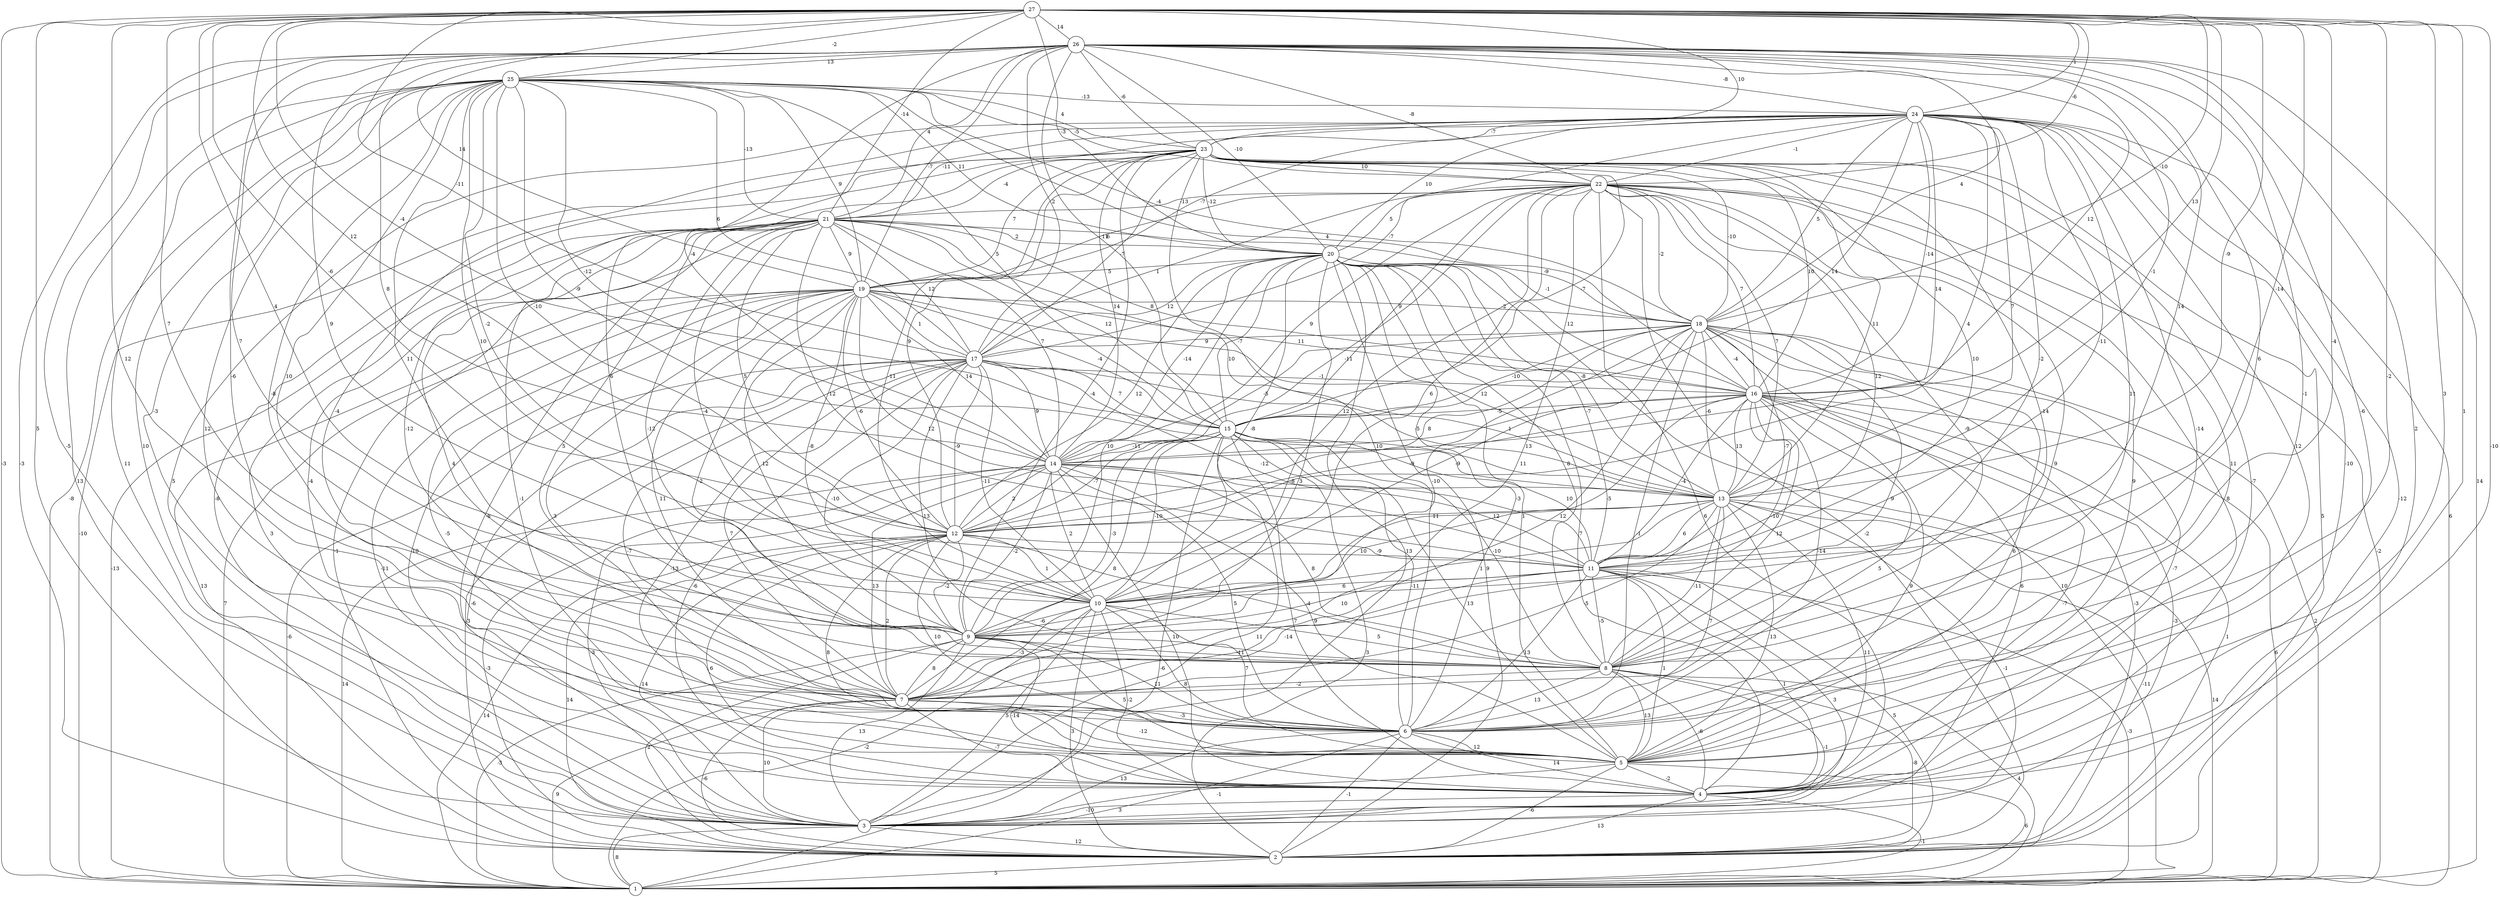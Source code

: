 graph { 
	 fontname="Helvetica,Arial,sans-serif" 
	 node [shape = circle]; 
	 27 -- 1 [label = "-3"];
	 27 -- 2 [label = "-10"];
	 27 -- 3 [label = "5"];
	 27 -- 4 [label = "1"];
	 27 -- 5 [label = "3"];
	 27 -- 6 [label = "-2"];
	 27 -- 7 [label = "12"];
	 27 -- 8 [label = "-4"];
	 27 -- 9 [label = "7"];
	 27 -- 10 [label = "4"];
	 27 -- 11 [label = "-14"];
	 27 -- 12 [label = "-6"];
	 27 -- 13 [label = "-9"];
	 27 -- 14 [label = "12"];
	 27 -- 15 [label = "-4"];
	 27 -- 16 [label = "13"];
	 27 -- 17 [label = "-11"];
	 27 -- 18 [label = "-10"];
	 27 -- 19 [label = "14"];
	 27 -- 20 [label = "-3"];
	 27 -- 21 [label = "-14"];
	 27 -- 22 [label = "-6"];
	 27 -- 23 [label = "10"];
	 27 -- 24 [label = "1"];
	 27 -- 25 [label = "-2"];
	 27 -- 26 [label = "14"];
	 26 -- 1 [label = "14"];
	 26 -- 2 [label = "-3"];
	 26 -- 3 [label = "-5"];
	 26 -- 4 [label = "2"];
	 26 -- 5 [label = "-6"];
	 26 -- 6 [label = "-1"];
	 26 -- 7 [label = "-6"];
	 26 -- 8 [label = "6"];
	 26 -- 9 [label = "7"];
	 26 -- 10 [label = "9"];
	 26 -- 11 [label = "14"];
	 26 -- 12 [label = "8"];
	 26 -- 13 [label = "-1"];
	 26 -- 14 [label = "-4"];
	 26 -- 15 [label = "11"];
	 26 -- 16 [label = "12"];
	 26 -- 17 [label = "2"];
	 26 -- 18 [label = "4"];
	 26 -- 19 [label = "-7"];
	 26 -- 20 [label = "-10"];
	 26 -- 21 [label = "4"];
	 26 -- 22 [label = "-8"];
	 26 -- 23 [label = "-6"];
	 26 -- 24 [label = "-8"];
	 26 -- 25 [label = "13"];
	 25 -- 1 [label = "-8"];
	 25 -- 2 [label = "13"];
	 25 -- 3 [label = "11"];
	 25 -- 4 [label = "10"];
	 25 -- 5 [label = "12"];
	 25 -- 6 [label = "-3"];
	 25 -- 7 [label = "-8"];
	 25 -- 8 [label = "10"];
	 25 -- 9 [label = "11"];
	 25 -- 10 [label = "10"];
	 25 -- 11 [label = "-2"];
	 25 -- 12 [label = "-10"];
	 25 -- 13 [label = "-9"];
	 25 -- 14 [label = "-12"];
	 25 -- 15 [label = "5"];
	 25 -- 16 [label = "4"];
	 25 -- 17 [label = "6"];
	 25 -- 18 [label = "-4"];
	 25 -- 19 [label = "9"];
	 25 -- 20 [label = "11"];
	 25 -- 21 [label = "-13"];
	 25 -- 22 [label = "-5"];
	 25 -- 23 [label = "4"];
	 25 -- 24 [label = "-13"];
	 24 -- 1 [label = "6"];
	 24 -- 2 [label = "-12"];
	 24 -- 3 [label = "5"];
	 24 -- 4 [label = "-10"];
	 24 -- 5 [label = "12"];
	 24 -- 6 [label = "-14"];
	 24 -- 7 [label = "-4"];
	 24 -- 8 [label = "11"];
	 24 -- 9 [label = "6"];
	 24 -- 10 [label = "-2"];
	 24 -- 11 [label = "-11"];
	 24 -- 12 [label = "4"];
	 24 -- 13 [label = "7"];
	 24 -- 14 [label = "14"];
	 24 -- 15 [label = "14"];
	 24 -- 16 [label = "-14"];
	 24 -- 17 [label = "-7"];
	 24 -- 18 [label = "5"];
	 24 -- 19 [label = "-7"];
	 24 -- 20 [label = "10"];
	 24 -- 21 [label = "-11"];
	 24 -- 22 [label = "-1"];
	 24 -- 23 [label = "-7"];
	 23 -- 1 [label = "-10"];
	 23 -- 2 [label = "5"];
	 23 -- 3 [label = "-8"];
	 23 -- 4 [label = "-7"];
	 23 -- 5 [label = "11"];
	 23 -- 6 [label = "10"];
	 23 -- 7 [label = "-12"];
	 23 -- 8 [label = "-14"];
	 23 -- 9 [label = "-4"];
	 23 -- 10 [label = "-11"];
	 23 -- 11 [label = "10"];
	 23 -- 12 [label = "9"];
	 23 -- 13 [label = "11"];
	 23 -- 14 [label = "14"];
	 23 -- 15 [label = "-7"];
	 23 -- 16 [label = "10"];
	 23 -- 17 [label = "-7"];
	 23 -- 18 [label = "-10"];
	 23 -- 19 [label = "7"];
	 23 -- 20 [label = "-12"];
	 23 -- 21 [label = "-4"];
	 23 -- 22 [label = "10"];
	 22 -- 1 [label = "-2"];
	 22 -- 2 [label = "-2"];
	 22 -- 3 [label = "6"];
	 22 -- 4 [label = "8"];
	 22 -- 5 [label = "9"];
	 22 -- 6 [label = "9"];
	 22 -- 7 [label = "13"];
	 22 -- 8 [label = "-9"];
	 22 -- 9 [label = "12"];
	 22 -- 10 [label = "6"];
	 22 -- 11 [label = "12"];
	 22 -- 12 [label = "-11"];
	 22 -- 13 [label = "7"];
	 22 -- 14 [label = "9"];
	 22 -- 15 [label = "9"];
	 22 -- 16 [label = "7"];
	 22 -- 17 [label = "1"];
	 22 -- 18 [label = "-2"];
	 22 -- 19 [label = "6"];
	 22 -- 20 [label = "5"];
	 22 -- 21 [label = "-13"];
	 21 -- 1 [label = "-13"];
	 21 -- 2 [label = "-1"];
	 21 -- 3 [label = "3"];
	 21 -- 4 [label = "-8"];
	 21 -- 5 [label = "-1"];
	 21 -- 6 [label = "-4"];
	 21 -- 7 [label = "4"];
	 21 -- 8 [label = "5"];
	 21 -- 9 [label = "-12"];
	 21 -- 10 [label = "-4"];
	 21 -- 11 [label = "12"];
	 21 -- 12 [label = "5"];
	 21 -- 13 [label = "10"];
	 21 -- 14 [label = "7"];
	 21 -- 15 [label = "12"];
	 21 -- 16 [label = "8"];
	 21 -- 17 [label = "12"];
	 21 -- 18 [label = "-9"];
	 21 -- 19 [label = "9"];
	 21 -- 20 [label = "2"];
	 20 -- 1 [label = "10"];
	 20 -- 2 [label = "9"];
	 20 -- 3 [label = "13"];
	 20 -- 4 [label = "7"];
	 20 -- 5 [label = "1"];
	 20 -- 6 [label = "-3"];
	 20 -- 7 [label = "3"];
	 20 -- 8 [label = "8"];
	 20 -- 9 [label = "10"];
	 20 -- 10 [label = "-8"];
	 20 -- 11 [label = "-7"];
	 20 -- 12 [label = "12"];
	 20 -- 13 [label = "-8"];
	 20 -- 14 [label = "-14"];
	 20 -- 15 [label = "-7"];
	 20 -- 16 [label = "12"];
	 20 -- 17 [label = "12"];
	 20 -- 18 [label = "-1"];
	 20 -- 19 [label = "5"];
	 19 -- 1 [label = "7"];
	 19 -- 2 [label = "13"];
	 19 -- 3 [label = "-11"];
	 19 -- 4 [label = "10"];
	 19 -- 5 [label = "-5"];
	 19 -- 6 [label = "3"];
	 19 -- 7 [label = "11"];
	 19 -- 8 [label = "-2"];
	 19 -- 9 [label = "12"];
	 19 -- 10 [label = "-8"];
	 19 -- 11 [label = "12"];
	 19 -- 12 [label = "-6"];
	 19 -- 13 [label = "12"];
	 19 -- 14 [label = "14"];
	 19 -- 15 [label = "-4"];
	 19 -- 16 [label = "11"];
	 19 -- 17 [label = "1"];
	 19 -- 18 [label = "-2"];
	 18 -- 1 [label = "2"];
	 18 -- 2 [label = "-3"];
	 18 -- 3 [label = "6"];
	 18 -- 4 [label = "-7"];
	 18 -- 5 [label = "6"];
	 18 -- 6 [label = "-1"];
	 18 -- 7 [label = "12"];
	 18 -- 8 [label = "9"];
	 18 -- 9 [label = "-10"];
	 18 -- 10 [label = "-9"];
	 18 -- 11 [label = "-7"];
	 18 -- 12 [label = "8"];
	 18 -- 13 [label = "-6"];
	 18 -- 14 [label = "-5"];
	 18 -- 15 [label = "-10"];
	 18 -- 16 [label = "-4"];
	 18 -- 17 [label = "9"];
	 17 -- 1 [label = "-6"];
	 17 -- 2 [label = "-3"];
	 17 -- 3 [label = "-6"];
	 17 -- 4 [label = "-6"];
	 17 -- 5 [label = "-13"];
	 17 -- 6 [label = "-7"];
	 17 -- 7 [label = "7"];
	 17 -- 8 [label = "13"];
	 17 -- 9 [label = "-10"];
	 17 -- 10 [label = "-11"];
	 17 -- 11 [label = "-12"];
	 17 -- 12 [label = "-9"];
	 17 -- 13 [label = "-5"];
	 17 -- 14 [label = "9"];
	 17 -- 15 [label = "7"];
	 17 -- 16 [label = "-1"];
	 16 -- 1 [label = "6"];
	 16 -- 2 [label = "1"];
	 16 -- 3 [label = "-3"];
	 16 -- 4 [label = "-7"];
	 16 -- 5 [label = "9"];
	 16 -- 6 [label = "5"];
	 16 -- 7 [label = "-14"];
	 16 -- 8 [label = "12"];
	 16 -- 9 [label = "-10"];
	 16 -- 10 [label = "-5"];
	 16 -- 11 [label = "-4"];
	 16 -- 12 [label = "-9"];
	 16 -- 13 [label = "13"];
	 16 -- 14 [label = "1"];
	 16 -- 15 [label = "-5"];
	 15 -- 1 [label = "-6"];
	 15 -- 2 [label = "3"];
	 15 -- 3 [label = "11"];
	 15 -- 4 [label = "7"];
	 15 -- 5 [label = "13"];
	 15 -- 6 [label = "-11"];
	 15 -- 7 [label = "8"];
	 15 -- 8 [label = "-10"];
	 15 -- 9 [label = "-3"];
	 15 -- 10 [label = "-10"];
	 15 -- 11 [label = "10"];
	 15 -- 12 [label = "-7"];
	 15 -- 13 [label = "11"];
	 15 -- 14 [label = "-11"];
	 14 -- 1 [label = "14"];
	 14 -- 2 [label = "-3"];
	 14 -- 3 [label = "-3"];
	 14 -- 4 [label = "10"];
	 14 -- 5 [label = "9"];
	 14 -- 6 [label = "5"];
	 14 -- 7 [label = "13"];
	 14 -- 8 [label = "8"];
	 14 -- 9 [label = "-2"];
	 14 -- 10 [label = "2"];
	 14 -- 11 [label = "12"];
	 14 -- 12 [label = "2"];
	 14 -- 13 [label = "-8"];
	 13 -- 1 [label = "14"];
	 13 -- 2 [label = "-11"];
	 13 -- 3 [label = "-1"];
	 13 -- 4 [label = "11"];
	 13 -- 5 [label = "13"];
	 13 -- 6 [label = "7"];
	 13 -- 7 [label = "-5"];
	 13 -- 8 [label = "-11"];
	 13 -- 9 [label = "1"];
	 13 -- 10 [label = "10"];
	 13 -- 11 [label = "6"];
	 13 -- 12 [label = "11"];
	 12 -- 1 [label = "14"];
	 12 -- 2 [label = "14"];
	 12 -- 3 [label = "14"];
	 12 -- 4 [label = "6"];
	 12 -- 5 [label = "8"];
	 12 -- 6 [label = "10"];
	 12 -- 7 [label = "2"];
	 12 -- 8 [label = "-4"];
	 12 -- 9 [label = "-2"];
	 12 -- 10 [label = "1"];
	 12 -- 11 [label = "-9"];
	 11 -- 1 [label = "-3"];
	 11 -- 2 [label = "5"];
	 11 -- 3 [label = "3"];
	 11 -- 4 [label = "1"];
	 11 -- 5 [label = "1"];
	 11 -- 6 [label = "13"];
	 11 -- 7 [label = "-14"];
	 11 -- 8 [label = "-5"];
	 11 -- 9 [label = "10"];
	 11 -- 10 [label = "6"];
	 10 -- 1 [label = "-2"];
	 10 -- 2 [label = "3"];
	 10 -- 3 [label = "5"];
	 10 -- 4 [label = "-2"];
	 10 -- 5 [label = "8"];
	 10 -- 6 [label = "7"];
	 10 -- 7 [label = "-3"];
	 10 -- 8 [label = "5"];
	 10 -- 9 [label = "-6"];
	 9 -- 1 [label = "-3"];
	 9 -- 2 [label = "2"];
	 9 -- 3 [label = "13"];
	 9 -- 4 [label = "-14"];
	 9 -- 5 [label = "5"];
	 9 -- 6 [label = "11"];
	 9 -- 7 [label = "8"];
	 9 -- 8 [label = "-11"];
	 8 -- 1 [label = "4"];
	 8 -- 2 [label = "-8"];
	 8 -- 3 [label = "-1"];
	 8 -- 4 [label = "-6"];
	 8 -- 5 [label = "13"];
	 8 -- 6 [label = "13"];
	 8 -- 7 [label = "-2"];
	 7 -- 1 [label = "9"];
	 7 -- 2 [label = "-6"];
	 7 -- 3 [label = "10"];
	 7 -- 4 [label = "-7"];
	 7 -- 5 [label = "-12"];
	 7 -- 6 [label = "-3"];
	 6 -- 1 [label = "3"];
	 6 -- 2 [label = "-1"];
	 6 -- 3 [label = "13"];
	 6 -- 4 [label = "14"];
	 6 -- 5 [label = "12"];
	 5 -- 1 [label = "6"];
	 5 -- 2 [label = "-6"];
	 5 -- 3 [label = "-1"];
	 5 -- 4 [label = "-2"];
	 4 -- 1 [label = "-1"];
	 4 -- 2 [label = "13"];
	 4 -- 3 [label = "-10"];
	 3 -- 1 [label = "8"];
	 3 -- 2 [label = "12"];
	 2 -- 1 [label = "5"];
	 1;
	 2;
	 3;
	 4;
	 5;
	 6;
	 7;
	 8;
	 9;
	 10;
	 11;
	 12;
	 13;
	 14;
	 15;
	 16;
	 17;
	 18;
	 19;
	 20;
	 21;
	 22;
	 23;
	 24;
	 25;
	 26;
	 27;
}
